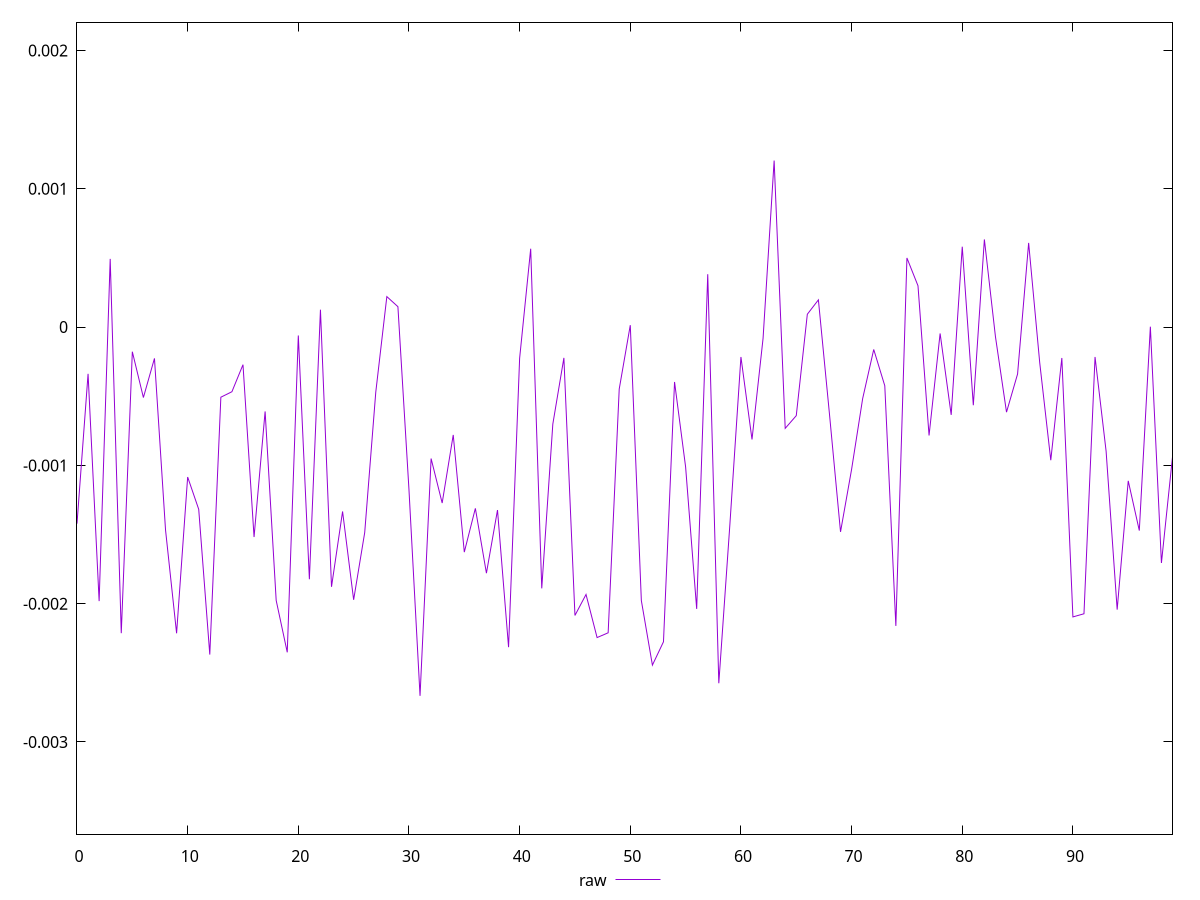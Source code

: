 reset

$raw <<EOF
0 -0.0014212623453063497
1 -0.0003379606476500832
2 -0.0019818500177569906
3 0.0004935087311412053
4 -0.0022136681764538964
5 -0.0001778565609809421
6 -0.0005092448782203704
7 -0.0002261806134921232
8 -0.0014665948926905383
9 -0.002214248389091954
10 -0.0010843448843201834
11 -0.0013177517064174207
12 -0.0023682148509302043
13 -0.0005069650010043211
14 -0.0004672559571571325
15 -0.0002717287555393258
16 -0.0015182418104441528
17 -0.0006097725018903835
18 -0.0019765408765134787
19 -0.002351999160069755
20 -0.00006048872492470242
21 -0.001823385761476777
22 0.00012582808577862176
23 -0.001878086436172198
24 -0.0013334651873589717
25 -0.0019720473952155133
26 -0.0014860753123639423
27 -0.0004704940065137789
28 0.00022063092786439725
29 0.00014771969486356145
30 -0.0011759613833563429
31 -0.0026668783207246427
32 -0.0009505787843520755
33 -0.0012722632722215424
34 -0.0007796369757840857
35 -0.0016274062950095245
36 -0.0013108971003123096
37 -0.001779589519705925
38 -0.0013230300242514051
39 -0.00231476102161514
40 -0.00022543099329049992
41 0.0005668521340391017
42 -0.0018897025830845835
43 -0.0007012301041877514
44 -0.00022253327845500465
45 -0.0020852687874205757
46 -0.0019335924879103615
47 -0.0022452943299943002
48 -0.0022106695445868393
49 -0.0004481475151373912
50 0.000014021981354435387
51 -0.001977785315598181
52 -0.002444540337054148
53 -0.0022757278518623207
54 -0.0003968762156658492
55 -0.0010114003219347258
56 -0.0020380396142064146
57 0.0003824955107736325
58 -0.00257579437490179
59 -0.001428359021105248
60 -0.00021598459861561087
61 -0.0008124898856150767
62 -0.00008116934651748592
63 0.0012044754303645558
64 -0.0007322437782283101
65 -0.0006403273044990873
66 0.00009309985052656927
67 0.00019699993847570457
68 -0.0006285483056342426
69 -0.0014810214993436002
70 -0.0010288467686244737
71 -0.0005168462839389418
72 -0.0001617984117203583
73 -0.0004242047556425807
74 -0.0021609377957235985
75 0.0005001708959944826
76 0.00029896643772859416
77 -0.000783798879023008
78 -0.00004580104945944436
79 -0.0006347039443445265
80 0.0005814322388983092
81 -0.0005651224739453495
82 0.000633946155425226
83 -0.00006895709325935445
84 -0.0006150234440832472
85 -0.00033914348462721485
86 0.000608944007667113
87 -0.00025664442612013255
88 -0.0009628134954780057
89 -0.0002233907423945483
90 -0.0020959584555688706
91 -0.0020731257313605185
92 -0.00021608705423067782
93 -0.0008971688273930148
94 -0.0020430448746266107
95 -0.0011119145383910636
96 -0.0014715609613815614
97 0.000002995880443003307
98 -0.0017058137750636984
99 -0.0009395459081531984
EOF

set key outside below
set xrange [0:99]
set yrange [-0.0036668783207246427:0.0022044754303645556]
set trange [-0.0036668783207246427:0.0022044754303645556]
set terminal svg size 640, 500 enhanced background rgb 'white'
set output "reprap/meta/score-difference/samples/pages+cached+nointeractive/raw/values.svg"

plot $raw title "raw" with line

reset

